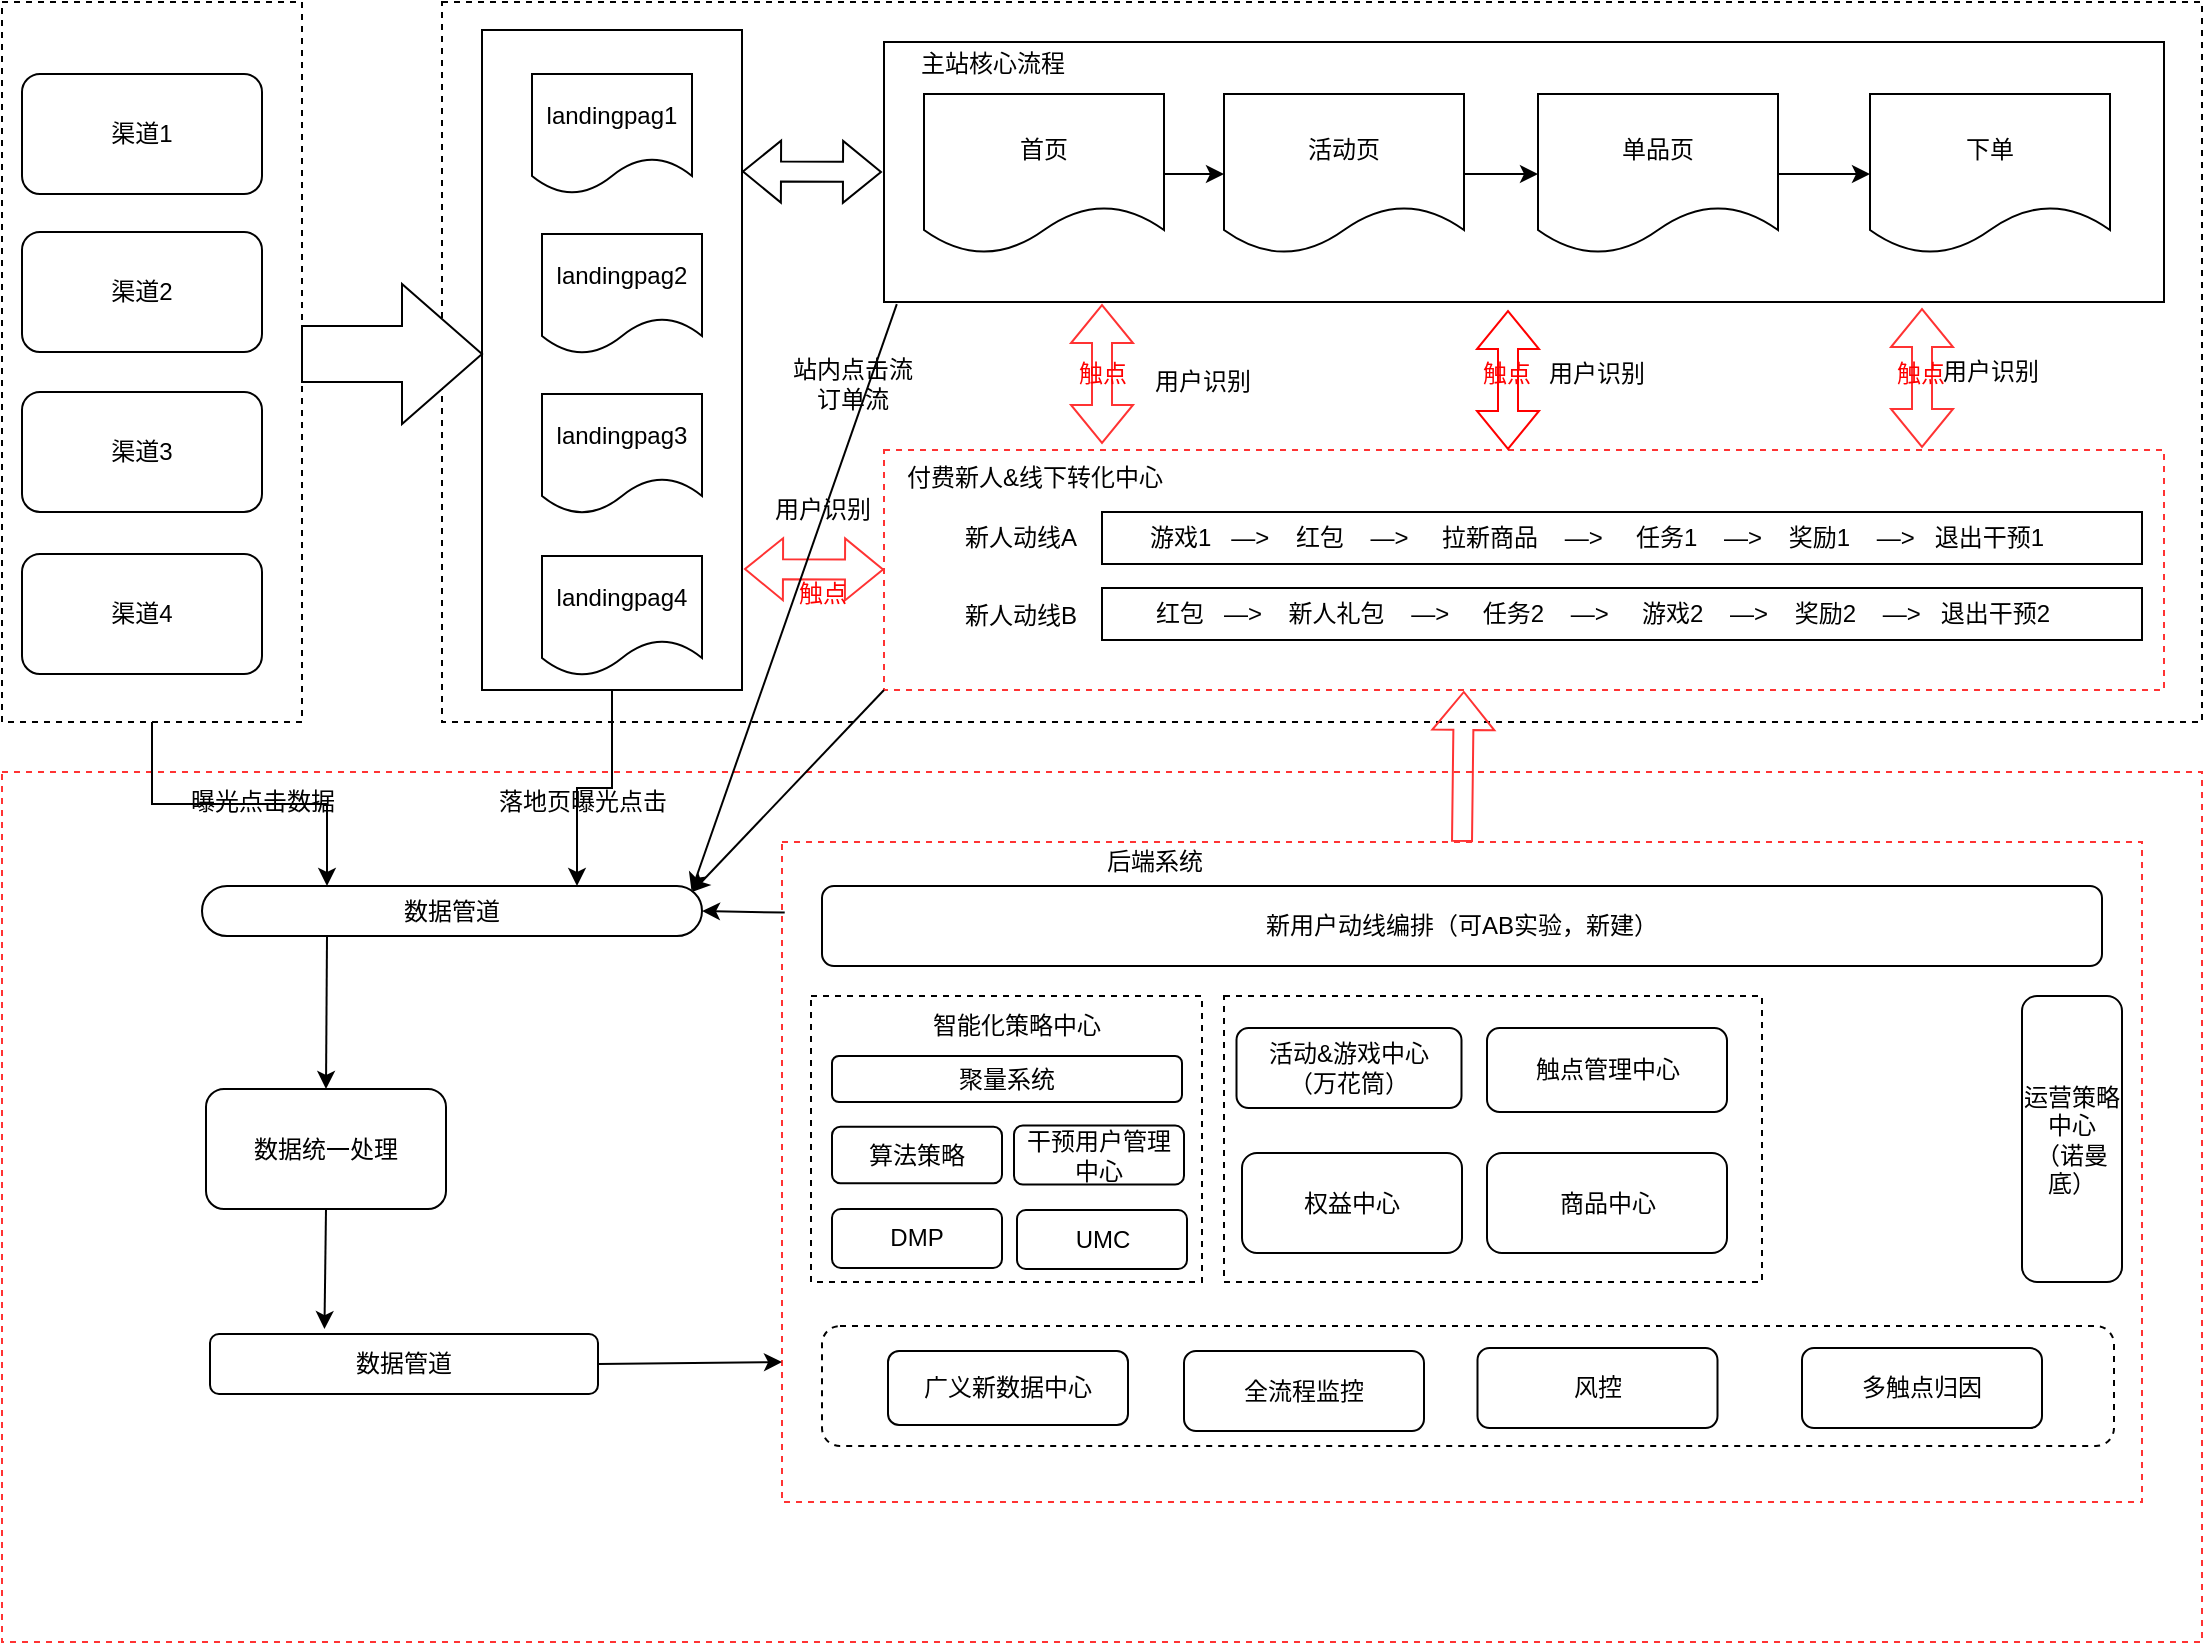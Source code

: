 <mxfile version="20.4.0" type="github">
  <diagram id="NGOUyQb67xXnOp7km4ZF" name="第 1 页">
    <mxGraphModel dx="1234" dy="736" grid="1" gridSize="10" guides="1" tooltips="1" connect="1" arrows="1" fold="1" page="1" pageScale="1" pageWidth="827" pageHeight="1169" math="0" shadow="0">
      <root>
        <mxCell id="0" />
        <mxCell id="1" parent="0" />
        <mxCell id="D3NEguJZvvDGYoJXKgB4-1" value="" style="whiteSpace=wrap;html=1;dashed=1;strokeColor=#FF3333;" vertex="1" parent="1">
          <mxGeometry x="120" y="555" width="1100" height="435" as="geometry" />
        </mxCell>
        <mxCell id="D3NEguJZvvDGYoJXKgB4-2" value="" style="whiteSpace=wrap;html=1;dashed=1;" vertex="1" parent="1">
          <mxGeometry x="340" y="170" width="880" height="360" as="geometry" />
        </mxCell>
        <mxCell id="D3NEguJZvvDGYoJXKgB4-3" value="" style="edgeStyle=orthogonalEdgeStyle;rounded=0;orthogonalLoop=1;jettySize=auto;html=1;entryX=0.25;entryY=0;entryDx=0;entryDy=0;" edge="1" parent="1" source="D3NEguJZvvDGYoJXKgB4-4" target="D3NEguJZvvDGYoJXKgB4-32">
          <mxGeometry relative="1" as="geometry" />
        </mxCell>
        <mxCell id="D3NEguJZvvDGYoJXKgB4-4" value="" style="rounded=0;whiteSpace=wrap;html=1;dashed=1;" vertex="1" parent="1">
          <mxGeometry x="120" y="170" width="150" height="360" as="geometry" />
        </mxCell>
        <mxCell id="D3NEguJZvvDGYoJXKgB4-5" value="" style="edgeStyle=orthogonalEdgeStyle;rounded=0;orthogonalLoop=1;jettySize=auto;html=1;entryX=0.75;entryY=0;entryDx=0;entryDy=0;" edge="1" parent="1" source="D3NEguJZvvDGYoJXKgB4-6" target="D3NEguJZvvDGYoJXKgB4-32">
          <mxGeometry relative="1" as="geometry" />
        </mxCell>
        <mxCell id="D3NEguJZvvDGYoJXKgB4-6" value="" style="rounded=0;whiteSpace=wrap;html=1;" vertex="1" parent="1">
          <mxGeometry x="360" y="184" width="130" height="330" as="geometry" />
        </mxCell>
        <mxCell id="D3NEguJZvvDGYoJXKgB4-7" value="渠道1" style="rounded=1;whiteSpace=wrap;html=1;" vertex="1" parent="1">
          <mxGeometry x="130" y="206" width="120" height="60" as="geometry" />
        </mxCell>
        <mxCell id="D3NEguJZvvDGYoJXKgB4-8" value="渠道4" style="rounded=1;whiteSpace=wrap;html=1;" vertex="1" parent="1">
          <mxGeometry x="130" y="446" width="120" height="60" as="geometry" />
        </mxCell>
        <mxCell id="D3NEguJZvvDGYoJXKgB4-9" value="渠道3" style="rounded=1;whiteSpace=wrap;html=1;" vertex="1" parent="1">
          <mxGeometry x="130" y="365" width="120" height="60" as="geometry" />
        </mxCell>
        <mxCell id="D3NEguJZvvDGYoJXKgB4-10" value="渠道2" style="rounded=1;whiteSpace=wrap;html=1;" vertex="1" parent="1">
          <mxGeometry x="130" y="285" width="120" height="60" as="geometry" />
        </mxCell>
        <mxCell id="D3NEguJZvvDGYoJXKgB4-11" value="landingpag1" style="shape=document;whiteSpace=wrap;html=1;boundedLbl=1;" vertex="1" parent="1">
          <mxGeometry x="385" y="206" width="80" height="60" as="geometry" />
        </mxCell>
        <mxCell id="D3NEguJZvvDGYoJXKgB4-12" value="landingpag2" style="shape=document;whiteSpace=wrap;html=1;boundedLbl=1;" vertex="1" parent="1">
          <mxGeometry x="390" y="286" width="80" height="60" as="geometry" />
        </mxCell>
        <mxCell id="D3NEguJZvvDGYoJXKgB4-13" value="landingpag3" style="shape=document;whiteSpace=wrap;html=1;boundedLbl=1;" vertex="1" parent="1">
          <mxGeometry x="390" y="366" width="80" height="60" as="geometry" />
        </mxCell>
        <mxCell id="D3NEguJZvvDGYoJXKgB4-14" value="" style="rounded=0;whiteSpace=wrap;html=1;" vertex="1" parent="1">
          <mxGeometry x="561" y="190" width="640" height="130" as="geometry" />
        </mxCell>
        <mxCell id="D3NEguJZvvDGYoJXKgB4-15" value="landingpag4" style="shape=document;whiteSpace=wrap;html=1;boundedLbl=1;" vertex="1" parent="1">
          <mxGeometry x="390" y="447" width="80" height="60" as="geometry" />
        </mxCell>
        <mxCell id="D3NEguJZvvDGYoJXKgB4-16" value="" style="edgeStyle=orthogonalEdgeStyle;rounded=0;orthogonalLoop=1;jettySize=auto;html=1;" edge="1" parent="1" source="D3NEguJZvvDGYoJXKgB4-17" target="D3NEguJZvvDGYoJXKgB4-19">
          <mxGeometry relative="1" as="geometry" />
        </mxCell>
        <mxCell id="D3NEguJZvvDGYoJXKgB4-17" value="首页" style="shape=document;whiteSpace=wrap;html=1;boundedLbl=1;" vertex="1" parent="1">
          <mxGeometry x="581" y="216" width="120" height="80" as="geometry" />
        </mxCell>
        <mxCell id="D3NEguJZvvDGYoJXKgB4-18" value="" style="edgeStyle=orthogonalEdgeStyle;rounded=0;orthogonalLoop=1;jettySize=auto;html=1;" edge="1" parent="1" source="D3NEguJZvvDGYoJXKgB4-19" target="D3NEguJZvvDGYoJXKgB4-21">
          <mxGeometry relative="1" as="geometry" />
        </mxCell>
        <mxCell id="D3NEguJZvvDGYoJXKgB4-19" value="活动页" style="shape=document;whiteSpace=wrap;html=1;boundedLbl=1;" vertex="1" parent="1">
          <mxGeometry x="731" y="216" width="120" height="80" as="geometry" />
        </mxCell>
        <mxCell id="D3NEguJZvvDGYoJXKgB4-20" value="" style="edgeStyle=orthogonalEdgeStyle;rounded=0;orthogonalLoop=1;jettySize=auto;html=1;" edge="1" parent="1" source="D3NEguJZvvDGYoJXKgB4-21" target="D3NEguJZvvDGYoJXKgB4-22">
          <mxGeometry relative="1" as="geometry" />
        </mxCell>
        <mxCell id="D3NEguJZvvDGYoJXKgB4-21" value="单品页" style="shape=document;whiteSpace=wrap;html=1;boundedLbl=1;" vertex="1" parent="1">
          <mxGeometry x="888" y="216" width="120" height="80" as="geometry" />
        </mxCell>
        <mxCell id="D3NEguJZvvDGYoJXKgB4-22" value="下单" style="shape=document;whiteSpace=wrap;html=1;boundedLbl=1;" vertex="1" parent="1">
          <mxGeometry x="1054" y="216" width="120" height="80" as="geometry" />
        </mxCell>
        <mxCell id="D3NEguJZvvDGYoJXKgB4-23" value="" style="rounded=0;whiteSpace=wrap;html=1;dashed=1;strokeColor=#FF3333;" vertex="1" parent="1">
          <mxGeometry x="561" y="394" width="640" height="120" as="geometry" />
        </mxCell>
        <mxCell id="D3NEguJZvvDGYoJXKgB4-24" value="" style="shape=flexArrow;endArrow=classic;startArrow=classic;html=1;rounded=0;strokeColor=#FF3333;" edge="1" parent="1">
          <mxGeometry width="100" height="100" relative="1" as="geometry">
            <mxPoint x="670" y="321" as="sourcePoint" />
            <mxPoint x="670" y="391" as="targetPoint" />
          </mxGeometry>
        </mxCell>
        <mxCell id="D3NEguJZvvDGYoJXKgB4-25" value="" style="shape=flexArrow;endArrow=classic;startArrow=classic;html=1;rounded=0;strokeColor=#FF0000;" edge="1" parent="1">
          <mxGeometry width="100" height="100" relative="1" as="geometry">
            <mxPoint x="873.0" y="324.0" as="sourcePoint" />
            <mxPoint x="873.0" y="394.0" as="targetPoint" />
          </mxGeometry>
        </mxCell>
        <mxCell id="D3NEguJZvvDGYoJXKgB4-26" value="" style="shape=flexArrow;endArrow=classic;startArrow=classic;html=1;rounded=0;strokeColor=#FF3333;" edge="1" parent="1">
          <mxGeometry width="100" height="100" relative="1" as="geometry">
            <mxPoint x="1080" y="323.0" as="sourcePoint" />
            <mxPoint x="1080" y="393.0" as="targetPoint" />
          </mxGeometry>
        </mxCell>
        <mxCell id="D3NEguJZvvDGYoJXKgB4-27" value="用户识别" style="text;html=1;align=center;verticalAlign=middle;resizable=0;points=[];autosize=1;strokeColor=none;fillColor=none;" vertex="1" parent="1">
          <mxGeometry x="881.73" y="341" width="70" height="30" as="geometry" />
        </mxCell>
        <mxCell id="D3NEguJZvvDGYoJXKgB4-28" value="用户识别" style="text;html=1;align=center;verticalAlign=middle;resizable=0;points=[];autosize=1;strokeColor=none;fillColor=none;" vertex="1" parent="1">
          <mxGeometry x="1079" y="340" width="70" height="30" as="geometry" />
        </mxCell>
        <mxCell id="D3NEguJZvvDGYoJXKgB4-29" value="用户识别" style="text;html=1;align=center;verticalAlign=middle;resizable=0;points=[];autosize=1;strokeColor=none;fillColor=none;" vertex="1" parent="1">
          <mxGeometry x="685" y="345" width="70" height="30" as="geometry" />
        </mxCell>
        <mxCell id="D3NEguJZvvDGYoJXKgB4-30" value="" style="shape=flexArrow;endArrow=classic;startArrow=classic;html=1;rounded=0;" edge="1" parent="1">
          <mxGeometry width="100" height="100" relative="1" as="geometry">
            <mxPoint x="490" y="254.74" as="sourcePoint" />
            <mxPoint x="560" y="255" as="targetPoint" />
          </mxGeometry>
        </mxCell>
        <mxCell id="D3NEguJZvvDGYoJXKgB4-31" value="" style="shape=flexArrow;endArrow=classic;startArrow=classic;html=1;rounded=0;strokeColor=#FF3333;" edge="1" parent="1">
          <mxGeometry width="100" height="100" relative="1" as="geometry">
            <mxPoint x="491" y="453.54" as="sourcePoint" />
            <mxPoint x="561.0" y="453.8" as="targetPoint" />
          </mxGeometry>
        </mxCell>
        <mxCell id="D3NEguJZvvDGYoJXKgB4-32" value="数据管道" style="rounded=1;whiteSpace=wrap;html=1;arcSize=50;" vertex="1" parent="1">
          <mxGeometry x="220" y="612" width="250" height="25" as="geometry" />
        </mxCell>
        <mxCell id="D3NEguJZvvDGYoJXKgB4-33" value="用户识别" style="text;html=1;align=center;verticalAlign=middle;resizable=0;points=[];autosize=1;strokeColor=none;fillColor=none;" vertex="1" parent="1">
          <mxGeometry x="495" y="409" width="70" height="30" as="geometry" />
        </mxCell>
        <mxCell id="D3NEguJZvvDGYoJXKgB4-34" value="" style="endArrow=classic;html=1;rounded=0;exitX=0;exitY=1;exitDx=0;exitDy=0;" edge="1" parent="1" source="D3NEguJZvvDGYoJXKgB4-23">
          <mxGeometry width="50" height="50" relative="1" as="geometry">
            <mxPoint x="555" y="515" as="sourcePoint" />
            <mxPoint x="465" y="615" as="targetPoint" />
          </mxGeometry>
        </mxCell>
        <mxCell id="D3NEguJZvvDGYoJXKgB4-35" value="曝光点击数据" style="text;html=1;align=center;verticalAlign=middle;resizable=0;points=[];autosize=1;strokeColor=none;fillColor=none;" vertex="1" parent="1">
          <mxGeometry x="200" y="555" width="100" height="30" as="geometry" />
        </mxCell>
        <mxCell id="D3NEguJZvvDGYoJXKgB4-36" value="落地页曝光点击" style="text;html=1;align=center;verticalAlign=middle;resizable=0;points=[];autosize=1;strokeColor=none;fillColor=none;" vertex="1" parent="1">
          <mxGeometry x="355" y="555" width="110" height="30" as="geometry" />
        </mxCell>
        <mxCell id="D3NEguJZvvDGYoJXKgB4-37" value="" style="endArrow=classic;html=1;rounded=0;exitX=0.01;exitY=1.008;exitDx=0;exitDy=0;exitPerimeter=0;entryX=0.979;entryY=0.1;entryDx=0;entryDy=0;entryPerimeter=0;" edge="1" parent="1" source="D3NEguJZvvDGYoJXKgB4-14" target="D3NEguJZvvDGYoJXKgB4-32">
          <mxGeometry width="50" height="50" relative="1" as="geometry">
            <mxPoint x="570" y="400" as="sourcePoint" />
            <mxPoint x="470" y="610" as="targetPoint" />
          </mxGeometry>
        </mxCell>
        <mxCell id="D3NEguJZvvDGYoJXKgB4-38" value="站内点击流&lt;br&gt;订单流" style="text;html=1;align=center;verticalAlign=middle;resizable=0;points=[];autosize=1;strokeColor=none;fillColor=none;" vertex="1" parent="1">
          <mxGeometry x="505" y="341" width="80" height="40" as="geometry" />
        </mxCell>
        <mxCell id="D3NEguJZvvDGYoJXKgB4-39" value="" style="endArrow=classic;html=1;rounded=0;exitX=0.5;exitY=1;exitDx=0;exitDy=0;entryX=0.295;entryY=-0.083;entryDx=0;entryDy=0;entryPerimeter=0;" edge="1" parent="1" source="D3NEguJZvvDGYoJXKgB4-40" target="D3NEguJZvvDGYoJXKgB4-42">
          <mxGeometry width="50" height="50" relative="1" as="geometry">
            <mxPoint x="385.18" y="837.48" as="sourcePoint" />
            <mxPoint x="499.5" y="830" as="targetPoint" />
          </mxGeometry>
        </mxCell>
        <mxCell id="D3NEguJZvvDGYoJXKgB4-40" value="数据统一处理" style="rounded=1;whiteSpace=wrap;html=1;" vertex="1" parent="1">
          <mxGeometry x="222" y="713.5" width="120" height="60" as="geometry" />
        </mxCell>
        <mxCell id="D3NEguJZvvDGYoJXKgB4-41" value="" style="endArrow=classic;html=1;rounded=0;entryX=0.5;entryY=0;entryDx=0;entryDy=0;exitX=0.25;exitY=1;exitDx=0;exitDy=0;" edge="1" parent="1" source="D3NEguJZvvDGYoJXKgB4-32" target="D3NEguJZvvDGYoJXKgB4-40">
          <mxGeometry width="50" height="50" relative="1" as="geometry">
            <mxPoint x="385" y="650" as="sourcePoint" />
            <mxPoint x="430" y="795" as="targetPoint" />
          </mxGeometry>
        </mxCell>
        <mxCell id="D3NEguJZvvDGYoJXKgB4-42" value="数据管道" style="rounded=1;whiteSpace=wrap;html=1;" vertex="1" parent="1">
          <mxGeometry x="224" y="836" width="194" height="30" as="geometry" />
        </mxCell>
        <mxCell id="D3NEguJZvvDGYoJXKgB4-43" value="" style="rounded=0;whiteSpace=wrap;html=1;dashed=1;strokeColor=#FF3333;" vertex="1" parent="1">
          <mxGeometry x="510" y="590" width="680" height="330" as="geometry" />
        </mxCell>
        <mxCell id="D3NEguJZvvDGYoJXKgB4-44" value="" style="rounded=1;whiteSpace=wrap;html=1;dashed=1;" vertex="1" parent="1">
          <mxGeometry x="530" y="832" width="646" height="60" as="geometry" />
        </mxCell>
        <mxCell id="D3NEguJZvvDGYoJXKgB4-45" value="广义新数据中心" style="rounded=1;whiteSpace=wrap;html=1;" vertex="1" parent="1">
          <mxGeometry x="563" y="844.5" width="120" height="37" as="geometry" />
        </mxCell>
        <mxCell id="D3NEguJZvvDGYoJXKgB4-46" value="多触点归因" style="rounded=1;whiteSpace=wrap;html=1;" vertex="1" parent="1">
          <mxGeometry x="1020" y="843" width="120" height="40" as="geometry" />
        </mxCell>
        <mxCell id="D3NEguJZvvDGYoJXKgB4-47" value="" style="rounded=0;whiteSpace=wrap;html=1;dashed=1;" vertex="1" parent="1">
          <mxGeometry x="731" y="667" width="269" height="143" as="geometry" />
        </mxCell>
        <mxCell id="D3NEguJZvvDGYoJXKgB4-48" value="活动&amp;amp;游戏中心&lt;br&gt;（万花筒）" style="rounded=1;whiteSpace=wrap;html=1;" vertex="1" parent="1">
          <mxGeometry x="737.25" y="683" width="112.5" height="40" as="geometry" />
        </mxCell>
        <mxCell id="D3NEguJZvvDGYoJXKgB4-49" value="&lt;span style=&quot;&quot;&gt;付费新人&amp;amp;线下转化中心&lt;/span&gt;" style="text;html=1;align=center;verticalAlign=middle;resizable=0;points=[];autosize=1;strokeColor=none;fillColor=none;" vertex="1" parent="1">
          <mxGeometry x="561" y="393" width="150" height="30" as="geometry" />
        </mxCell>
        <mxCell id="D3NEguJZvvDGYoJXKgB4-50" value="主站核心流程" style="text;html=1;align=center;verticalAlign=middle;resizable=0;points=[];autosize=1;strokeColor=none;fillColor=none;" vertex="1" parent="1">
          <mxGeometry x="565" y="186" width="100" height="30" as="geometry" />
        </mxCell>
        <mxCell id="D3NEguJZvvDGYoJXKgB4-51" value="运营策略中心&lt;br&gt;（诺曼底）" style="rounded=1;whiteSpace=wrap;html=1;" vertex="1" parent="1">
          <mxGeometry x="1130" y="667" width="50" height="143" as="geometry" />
        </mxCell>
        <mxCell id="D3NEguJZvvDGYoJXKgB4-52" value="权益中心" style="rounded=1;whiteSpace=wrap;html=1;" vertex="1" parent="1">
          <mxGeometry x="740" y="745.5" width="110" height="50" as="geometry" />
        </mxCell>
        <mxCell id="D3NEguJZvvDGYoJXKgB4-53" value="商品中心" style="rounded=1;whiteSpace=wrap;html=1;" vertex="1" parent="1">
          <mxGeometry x="862.5" y="745.5" width="120" height="50" as="geometry" />
        </mxCell>
        <mxCell id="D3NEguJZvvDGYoJXKgB4-54" value="触点管理中心" style="rounded=1;whiteSpace=wrap;html=1;" vertex="1" parent="1">
          <mxGeometry x="862.5" y="683" width="120" height="42" as="geometry" />
        </mxCell>
        <mxCell id="D3NEguJZvvDGYoJXKgB4-57" value="新用户动线编排（可AB实验，新建）" style="rounded=1;whiteSpace=wrap;html=1;" vertex="1" parent="1">
          <mxGeometry x="530" y="612" width="640" height="40" as="geometry" />
        </mxCell>
        <mxCell id="D3NEguJZvvDGYoJXKgB4-58" value="" style="endArrow=classic;html=1;rounded=0;exitX=1;exitY=0.5;exitDx=0;exitDy=0;" edge="1" parent="1" source="D3NEguJZvvDGYoJXKgB4-42">
          <mxGeometry width="50" height="50" relative="1" as="geometry">
            <mxPoint x="407.5" y="846.58" as="sourcePoint" />
            <mxPoint x="510" y="850" as="targetPoint" />
          </mxGeometry>
        </mxCell>
        <mxCell id="D3NEguJZvvDGYoJXKgB4-59" value="" style="endArrow=classic;html=1;rounded=0;entryX=1;entryY=0.5;entryDx=0;entryDy=0;exitX=0.002;exitY=0.107;exitDx=0;exitDy=0;exitPerimeter=0;" edge="1" parent="1" source="D3NEguJZvvDGYoJXKgB4-43" target="D3NEguJZvvDGYoJXKgB4-32">
          <mxGeometry width="50" height="50" relative="1" as="geometry">
            <mxPoint x="510" y="620" as="sourcePoint" />
            <mxPoint x="680" y="590" as="targetPoint" />
          </mxGeometry>
        </mxCell>
        <mxCell id="D3NEguJZvvDGYoJXKgB4-60" value="" style="html=1;shadow=0;dashed=0;align=center;verticalAlign=middle;shape=mxgraph.arrows2.arrow;dy=0.6;dx=40;notch=0;" vertex="1" parent="1">
          <mxGeometry x="270" y="311" width="90" height="70" as="geometry" />
        </mxCell>
        <mxCell id="D3NEguJZvvDGYoJXKgB4-61" value="后端系统" style="text;html=1;align=center;verticalAlign=middle;resizable=0;points=[];autosize=1;strokeColor=none;fillColor=none;" vertex="1" parent="1">
          <mxGeometry x="661" y="585" width="70" height="30" as="geometry" />
        </mxCell>
        <mxCell id="D3NEguJZvvDGYoJXKgB4-62" value="风控" style="rounded=1;whiteSpace=wrap;html=1;" vertex="1" parent="1">
          <mxGeometry x="857.75" y="843" width="120" height="40" as="geometry" />
        </mxCell>
        <mxCell id="D3NEguJZvvDGYoJXKgB4-63" value="" style="shape=flexArrow;endArrow=classic;html=1;rounded=0;strokeColor=#FF3333;exitX=0.5;exitY=0;exitDx=0;exitDy=0;entryX=0.453;entryY=1.004;entryDx=0;entryDy=0;entryPerimeter=0;" edge="1" parent="1" source="D3NEguJZvvDGYoJXKgB4-43" target="D3NEguJZvvDGYoJXKgB4-23">
          <mxGeometry width="50" height="50" relative="1" as="geometry">
            <mxPoint x="920" y="590" as="sourcePoint" />
            <mxPoint x="924" y="510" as="targetPoint" />
          </mxGeometry>
        </mxCell>
        <mxCell id="D3NEguJZvvDGYoJXKgB4-64" value="" style="rounded=0;whiteSpace=wrap;html=1;strokeColor=#000000;" vertex="1" parent="1">
          <mxGeometry x="670" y="425" width="520" height="26" as="geometry" />
        </mxCell>
        <mxCell id="D3NEguJZvvDGYoJXKgB4-65" value="" style="rounded=0;whiteSpace=wrap;html=1;strokeColor=#000000;" vertex="1" parent="1">
          <mxGeometry x="670" y="463" width="520" height="26" as="geometry" />
        </mxCell>
        <mxCell id="D3NEguJZvvDGYoJXKgB4-66" value="新人动线A" style="text;html=1;align=center;verticalAlign=middle;resizable=0;points=[];autosize=1;strokeColor=none;fillColor=none;" vertex="1" parent="1">
          <mxGeometry x="589" y="423" width="80" height="30" as="geometry" />
        </mxCell>
        <mxCell id="D3NEguJZvvDGYoJXKgB4-67" value="新人动线B" style="text;html=1;align=center;verticalAlign=middle;resizable=0;points=[];autosize=1;strokeColor=none;fillColor=none;" vertex="1" parent="1">
          <mxGeometry x="589" y="462" width="80" height="30" as="geometry" />
        </mxCell>
        <mxCell id="D3NEguJZvvDGYoJXKgB4-68" value="游戏1&amp;nbsp; &amp;nbsp;—&amp;gt;&amp;nbsp; &amp;nbsp; 红包&amp;nbsp; &amp;nbsp; —&amp;gt;&amp;nbsp; &amp;nbsp; &amp;nbsp;拉新商品&amp;nbsp; &amp;nbsp; —&amp;gt;&amp;nbsp; &amp;nbsp; &amp;nbsp;任务1&amp;nbsp; &amp;nbsp; —&amp;gt;&amp;nbsp; &amp;nbsp; 奖励1&amp;nbsp; &amp;nbsp; —&amp;gt;&amp;nbsp; &amp;nbsp;退出干预1" style="text;html=1;align=center;verticalAlign=middle;resizable=0;points=[];autosize=1;strokeColor=none;fillColor=none;" vertex="1" parent="1">
          <mxGeometry x="681.73" y="423" width="470" height="30" as="geometry" />
        </mxCell>
        <mxCell id="D3NEguJZvvDGYoJXKgB4-69" value="红包&amp;nbsp; &amp;nbsp;—&amp;gt;&amp;nbsp; &amp;nbsp; 新人礼包&amp;nbsp; &amp;nbsp; —&amp;gt;&amp;nbsp; &amp;nbsp; &amp;nbsp;任务2&amp;nbsp; &amp;nbsp; —&amp;gt;&amp;nbsp; &amp;nbsp; &amp;nbsp;游戏2&amp;nbsp; &amp;nbsp; —&amp;gt;&amp;nbsp; &amp;nbsp; 奖励2&amp;nbsp; &amp;nbsp; —&amp;gt;&amp;nbsp; &amp;nbsp;退出干预2" style="text;html=1;align=center;verticalAlign=middle;resizable=0;points=[];autosize=1;strokeColor=none;fillColor=none;" vertex="1" parent="1">
          <mxGeometry x="685" y="461" width="470" height="30" as="geometry" />
        </mxCell>
        <mxCell id="D3NEguJZvvDGYoJXKgB4-70" value="" style="rounded=0;whiteSpace=wrap;html=1;dashed=1;" vertex="1" parent="1">
          <mxGeometry x="524.5" y="667" width="195.5" height="143" as="geometry" />
        </mxCell>
        <mxCell id="D3NEguJZvvDGYoJXKgB4-71" value="&lt;span style=&quot;&quot;&gt;智能化策略中心&lt;/span&gt;" style="text;html=1;align=center;verticalAlign=middle;resizable=0;points=[];autosize=1;strokeColor=none;fillColor=none;" vertex="1" parent="1">
          <mxGeometry x="571.73" y="667" width="110" height="30" as="geometry" />
        </mxCell>
        <mxCell id="D3NEguJZvvDGYoJXKgB4-72" value="聚量系统" style="rounded=1;whiteSpace=wrap;html=1;" vertex="1" parent="1">
          <mxGeometry x="535" y="697" width="175" height="23" as="geometry" />
        </mxCell>
        <mxCell id="D3NEguJZvvDGYoJXKgB4-73" value="算法策略" style="rounded=1;whiteSpace=wrap;html=1;" vertex="1" parent="1">
          <mxGeometry x="535" y="732.38" width="85" height="28.25" as="geometry" />
        </mxCell>
        <mxCell id="D3NEguJZvvDGYoJXKgB4-74" value="全流程监控" style="rounded=1;whiteSpace=wrap;html=1;" vertex="1" parent="1">
          <mxGeometry x="711" y="844.5" width="120" height="40" as="geometry" />
        </mxCell>
        <mxCell id="D3NEguJZvvDGYoJXKgB4-75" value="触点" style="text;html=1;align=center;verticalAlign=middle;resizable=0;points=[];autosize=1;strokeColor=none;fillColor=none;fontColor=#FF0000;" vertex="1" parent="1">
          <mxGeometry x="645" y="341" width="50" height="30" as="geometry" />
        </mxCell>
        <mxCell id="D3NEguJZvvDGYoJXKgB4-76" value="触点" style="text;html=1;align=center;verticalAlign=middle;resizable=0;points=[];autosize=1;strokeColor=none;fillColor=none;fontColor=#FF0000;" vertex="1" parent="1">
          <mxGeometry x="846.75" y="341" width="50" height="30" as="geometry" />
        </mxCell>
        <mxCell id="D3NEguJZvvDGYoJXKgB4-77" value="触点" style="text;html=1;align=center;verticalAlign=middle;resizable=0;points=[];autosize=1;strokeColor=none;fillColor=none;fontColor=#FF0000;" vertex="1" parent="1">
          <mxGeometry x="1054" y="341" width="50" height="30" as="geometry" />
        </mxCell>
        <mxCell id="D3NEguJZvvDGYoJXKgB4-78" value="触点" style="text;html=1;align=center;verticalAlign=middle;resizable=0;points=[];autosize=1;strokeColor=none;fillColor=none;fontColor=#FF0000;" vertex="1" parent="1">
          <mxGeometry x="505" y="451" width="50" height="30" as="geometry" />
        </mxCell>
        <mxCell id="D3NEguJZvvDGYoJXKgB4-79" value="DMP" style="rounded=1;whiteSpace=wrap;html=1;" vertex="1" parent="1">
          <mxGeometry x="535" y="773.5" width="85" height="29.5" as="geometry" />
        </mxCell>
        <mxCell id="D3NEguJZvvDGYoJXKgB4-80" value="UMC" style="rounded=1;whiteSpace=wrap;html=1;" vertex="1" parent="1">
          <mxGeometry x="627.5" y="774" width="85" height="29.5" as="geometry" />
        </mxCell>
        <mxCell id="D3NEguJZvvDGYoJXKgB4-81" value="干预用户管理中心" style="rounded=1;whiteSpace=wrap;html=1;" vertex="1" parent="1">
          <mxGeometry x="626" y="731.75" width="85" height="29.5" as="geometry" />
        </mxCell>
      </root>
    </mxGraphModel>
  </diagram>
</mxfile>
